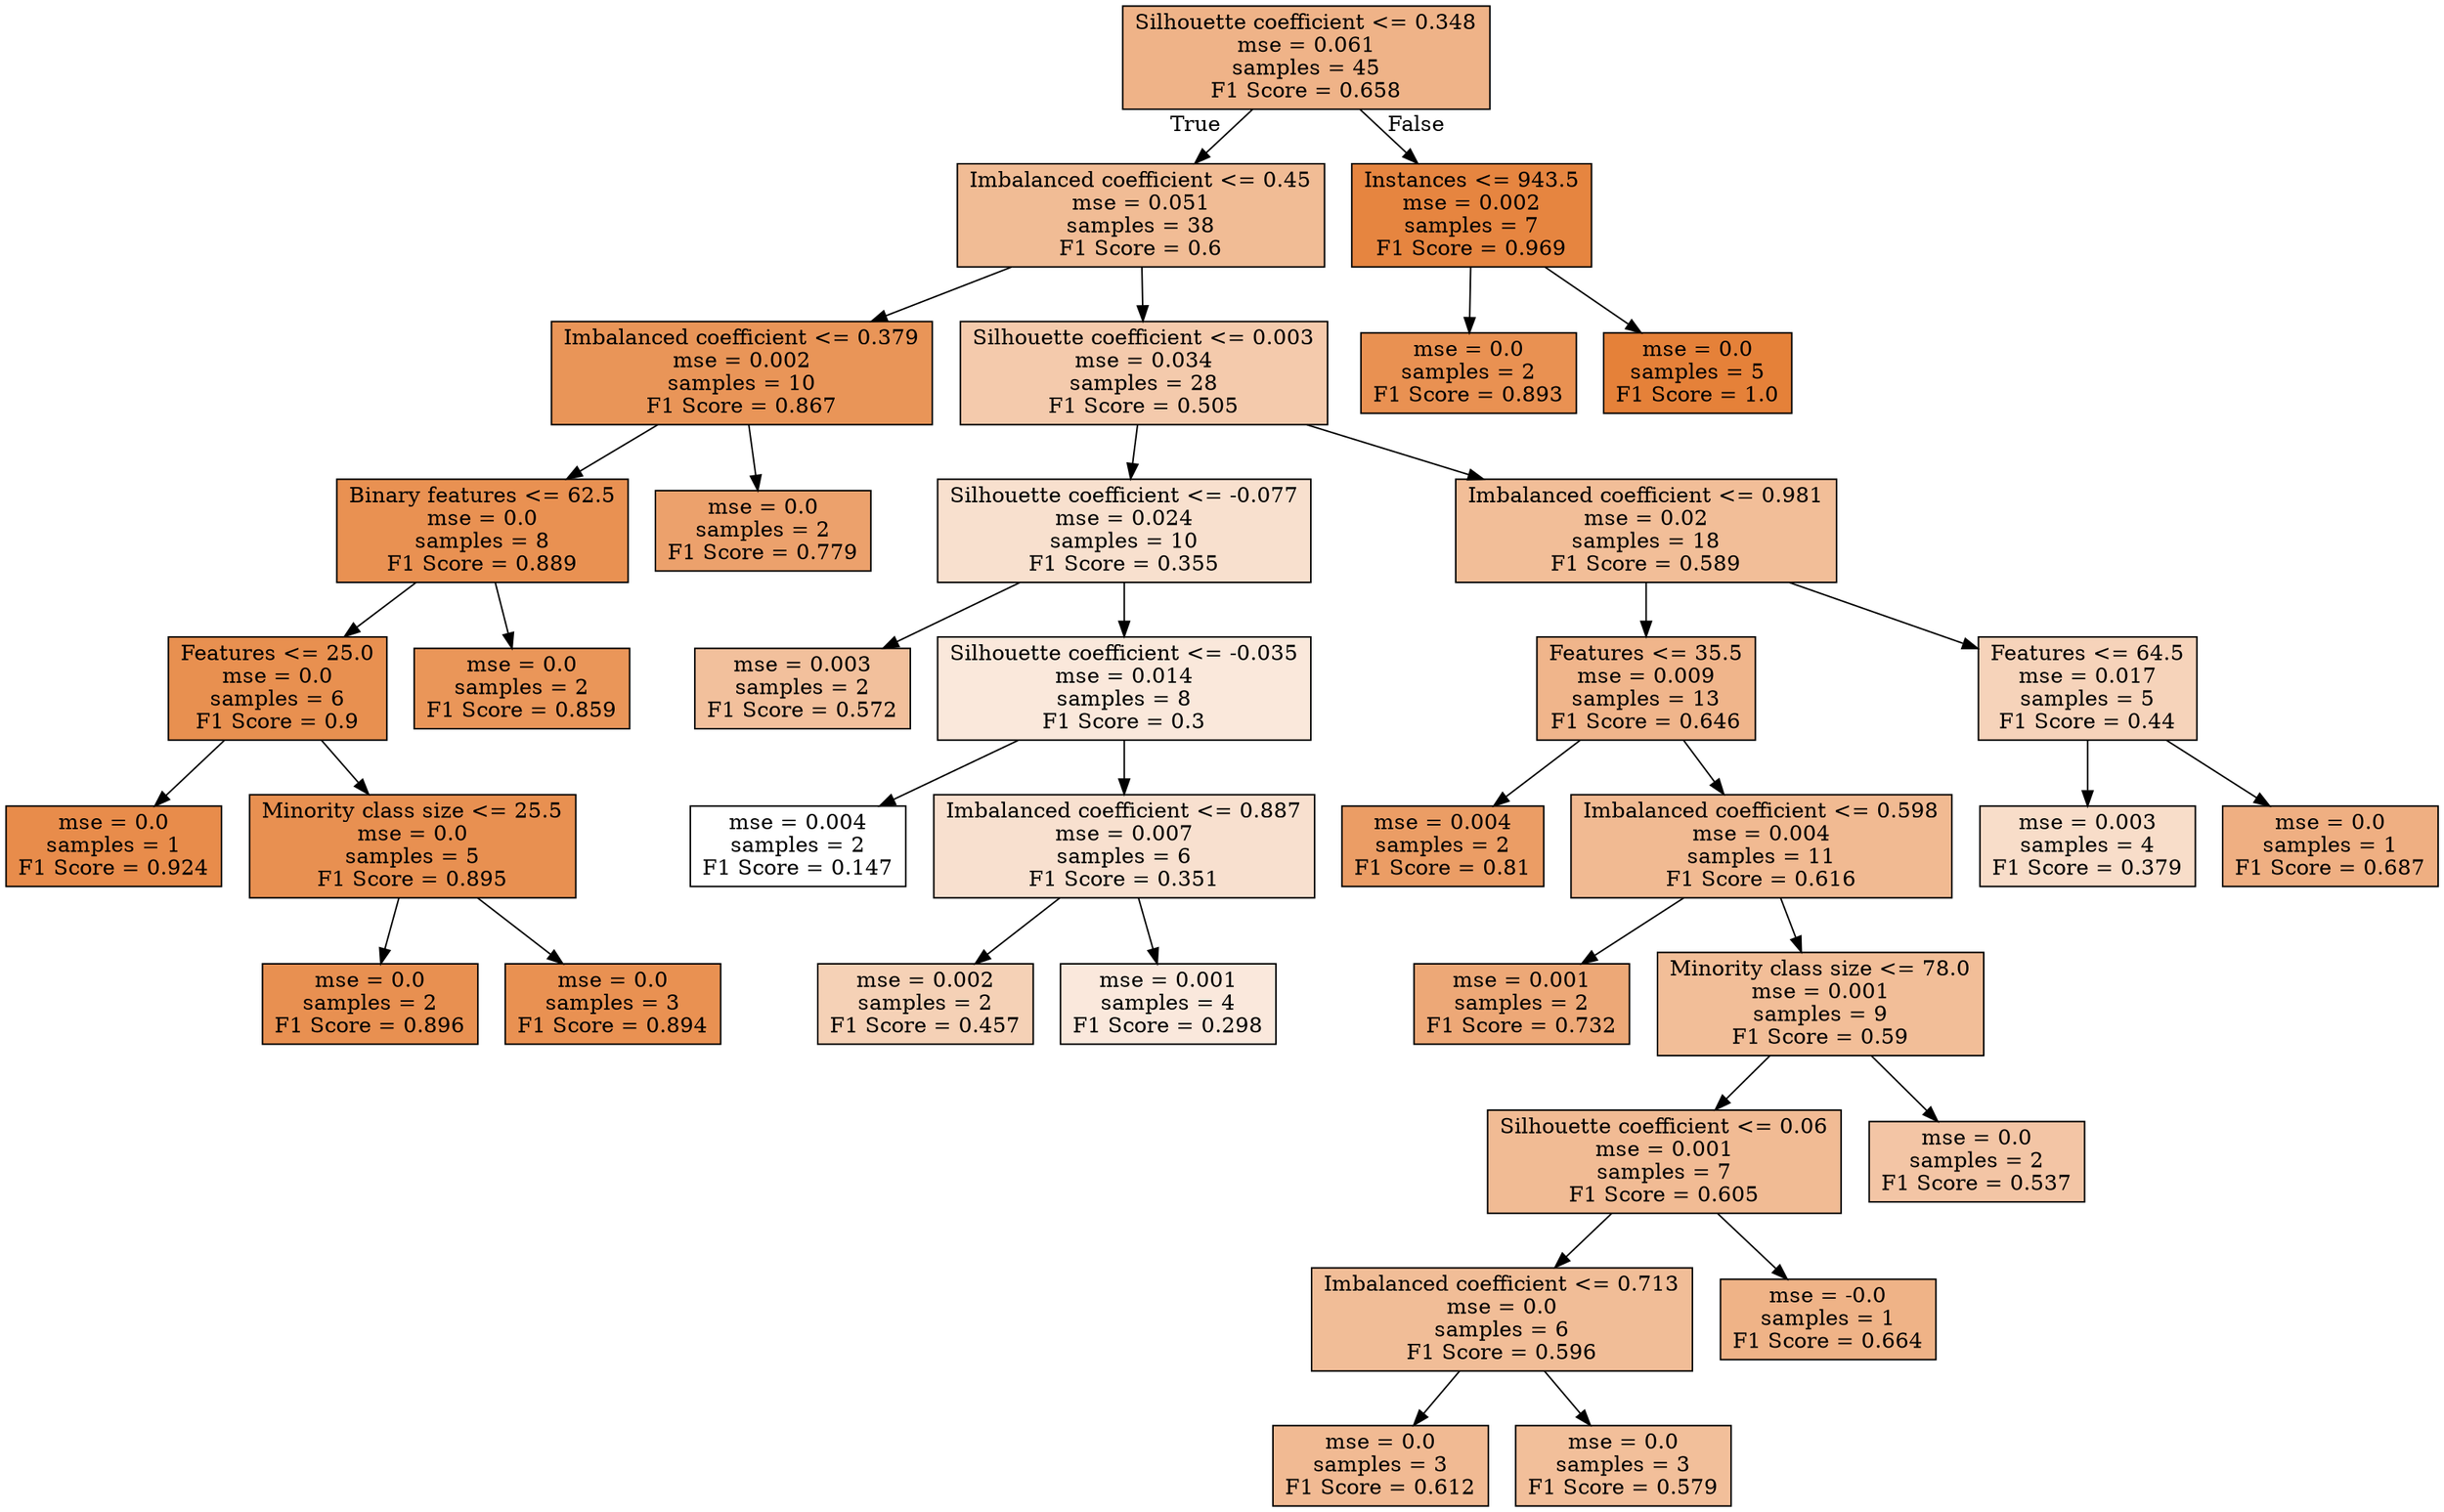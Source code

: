 digraph Tree {
node [shape=box, style="filled", color="black"] ;
0 [label="Silhouette coefficient <= 0.348\nmse = 0.061\nsamples = 45\nF1 Score = 0.658", fillcolor="#e5813999"] ;
1 [label="Imbalanced coefficient <= 0.45\nmse = 0.051\nsamples = 38\nF1 Score = 0.6", fillcolor="#e5813988"] ;
0 -> 1 [labeldistance=2.5, labelangle=45, headlabel="True"] ;
2 [label="Imbalanced coefficient <= 0.379\nmse = 0.002\nsamples = 10\nF1 Score = 0.867", fillcolor="#e58139d7"] ;
1 -> 2 ;
3 [label="Binary features <= 62.5\nmse = 0.0\nsamples = 8\nF1 Score = 0.889", fillcolor="#e58139de"] ;
2 -> 3 ;
4 [label="Features <= 25.0\nmse = 0.0\nsamples = 6\nF1 Score = 0.9", fillcolor="#e58139e1"] ;
3 -> 4 ;
5 [label="mse = 0.0\nsamples = 1\nF1 Score = 0.924", fillcolor="#e58139e8"] ;
4 -> 5 ;
6 [label="Minority class size <= 25.5\nmse = 0.0\nsamples = 5\nF1 Score = 0.895", fillcolor="#e58139e0"] ;
4 -> 6 ;
7 [label="mse = 0.0\nsamples = 2\nF1 Score = 0.896", fillcolor="#e58139e0"] ;
6 -> 7 ;
8 [label="mse = 0.0\nsamples = 3\nF1 Score = 0.894", fillcolor="#e58139df"] ;
6 -> 8 ;
9 [label="mse = 0.0\nsamples = 2\nF1 Score = 0.859", fillcolor="#e58139d5"] ;
3 -> 9 ;
10 [label="mse = 0.0\nsamples = 2\nF1 Score = 0.779", fillcolor="#e58139bd"] ;
2 -> 10 ;
11 [label="Silhouette coefficient <= 0.003\nmse = 0.034\nsamples = 28\nF1 Score = 0.505", fillcolor="#e581396b"] ;
1 -> 11 ;
12 [label="Silhouette coefficient <= -0.077\nmse = 0.024\nsamples = 10\nF1 Score = 0.355", fillcolor="#e581393e"] ;
11 -> 12 ;
13 [label="mse = 0.003\nsamples = 2\nF1 Score = 0.572", fillcolor="#e581397f"] ;
12 -> 13 ;
14 [label="Silhouette coefficient <= -0.035\nmse = 0.014\nsamples = 8\nF1 Score = 0.3", fillcolor="#e581392e"] ;
12 -> 14 ;
15 [label="mse = 0.004\nsamples = 2\nF1 Score = 0.147", fillcolor="#e5813900"] ;
14 -> 15 ;
16 [label="Imbalanced coefficient <= 0.887\nmse = 0.007\nsamples = 6\nF1 Score = 0.351", fillcolor="#e581393d"] ;
14 -> 16 ;
17 [label="mse = 0.002\nsamples = 2\nF1 Score = 0.457", fillcolor="#e581395d"] ;
16 -> 17 ;
18 [label="mse = 0.001\nsamples = 4\nF1 Score = 0.298", fillcolor="#e581392d"] ;
16 -> 18 ;
19 [label="Imbalanced coefficient <= 0.981\nmse = 0.02\nsamples = 18\nF1 Score = 0.589", fillcolor="#e5813984"] ;
11 -> 19 ;
20 [label="Features <= 35.5\nmse = 0.009\nsamples = 13\nF1 Score = 0.646", fillcolor="#e5813995"] ;
19 -> 20 ;
21 [label="mse = 0.004\nsamples = 2\nF1 Score = 0.81", fillcolor="#e58139c6"] ;
20 -> 21 ;
22 [label="Imbalanced coefficient <= 0.598\nmse = 0.004\nsamples = 11\nF1 Score = 0.616", fillcolor="#e581398c"] ;
20 -> 22 ;
23 [label="mse = 0.001\nsamples = 2\nF1 Score = 0.732", fillcolor="#e58139af"] ;
22 -> 23 ;
24 [label="Minority class size <= 78.0\nmse = 0.001\nsamples = 9\nF1 Score = 0.59", fillcolor="#e5813984"] ;
22 -> 24 ;
25 [label="Silhouette coefficient <= 0.06\nmse = 0.001\nsamples = 7\nF1 Score = 0.605", fillcolor="#e5813989"] ;
24 -> 25 ;
26 [label="Imbalanced coefficient <= 0.713\nmse = 0.0\nsamples = 6\nF1 Score = 0.596", fillcolor="#e5813986"] ;
25 -> 26 ;
27 [label="mse = 0.0\nsamples = 3\nF1 Score = 0.612", fillcolor="#e581398b"] ;
26 -> 27 ;
28 [label="mse = 0.0\nsamples = 3\nF1 Score = 0.579", fillcolor="#e5813981"] ;
26 -> 28 ;
29 [label="mse = -0.0\nsamples = 1\nF1 Score = 0.664", fillcolor="#e581399a"] ;
25 -> 29 ;
30 [label="mse = 0.0\nsamples = 2\nF1 Score = 0.537", fillcolor="#e5813974"] ;
24 -> 30 ;
31 [label="Features <= 64.5\nmse = 0.017\nsamples = 5\nF1 Score = 0.44", fillcolor="#e5813958"] ;
19 -> 31 ;
32 [label="mse = 0.003\nsamples = 4\nF1 Score = 0.379", fillcolor="#e5813945"] ;
31 -> 32 ;
33 [label="mse = 0.0\nsamples = 1\nF1 Score = 0.687", fillcolor="#e58139a1"] ;
31 -> 33 ;
34 [label="Instances <= 943.5\nmse = 0.002\nsamples = 7\nF1 Score = 0.969", fillcolor="#e58139f6"] ;
0 -> 34 [labeldistance=2.5, labelangle=-45, headlabel="False"] ;
35 [label="mse = 0.0\nsamples = 2\nF1 Score = 0.893", fillcolor="#e58139df"] ;
34 -> 35 ;
36 [label="mse = 0.0\nsamples = 5\nF1 Score = 1.0", fillcolor="#e58139ff"] ;
34 -> 36 ;
}